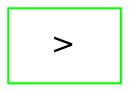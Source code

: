 digraph Perl
{
graph [ rankdir="TB" ]
node [ shape="oval" ]
edge [ color="grey" ]
"node.1" [ color="green" label=">" shape="rectangle" ]
}
